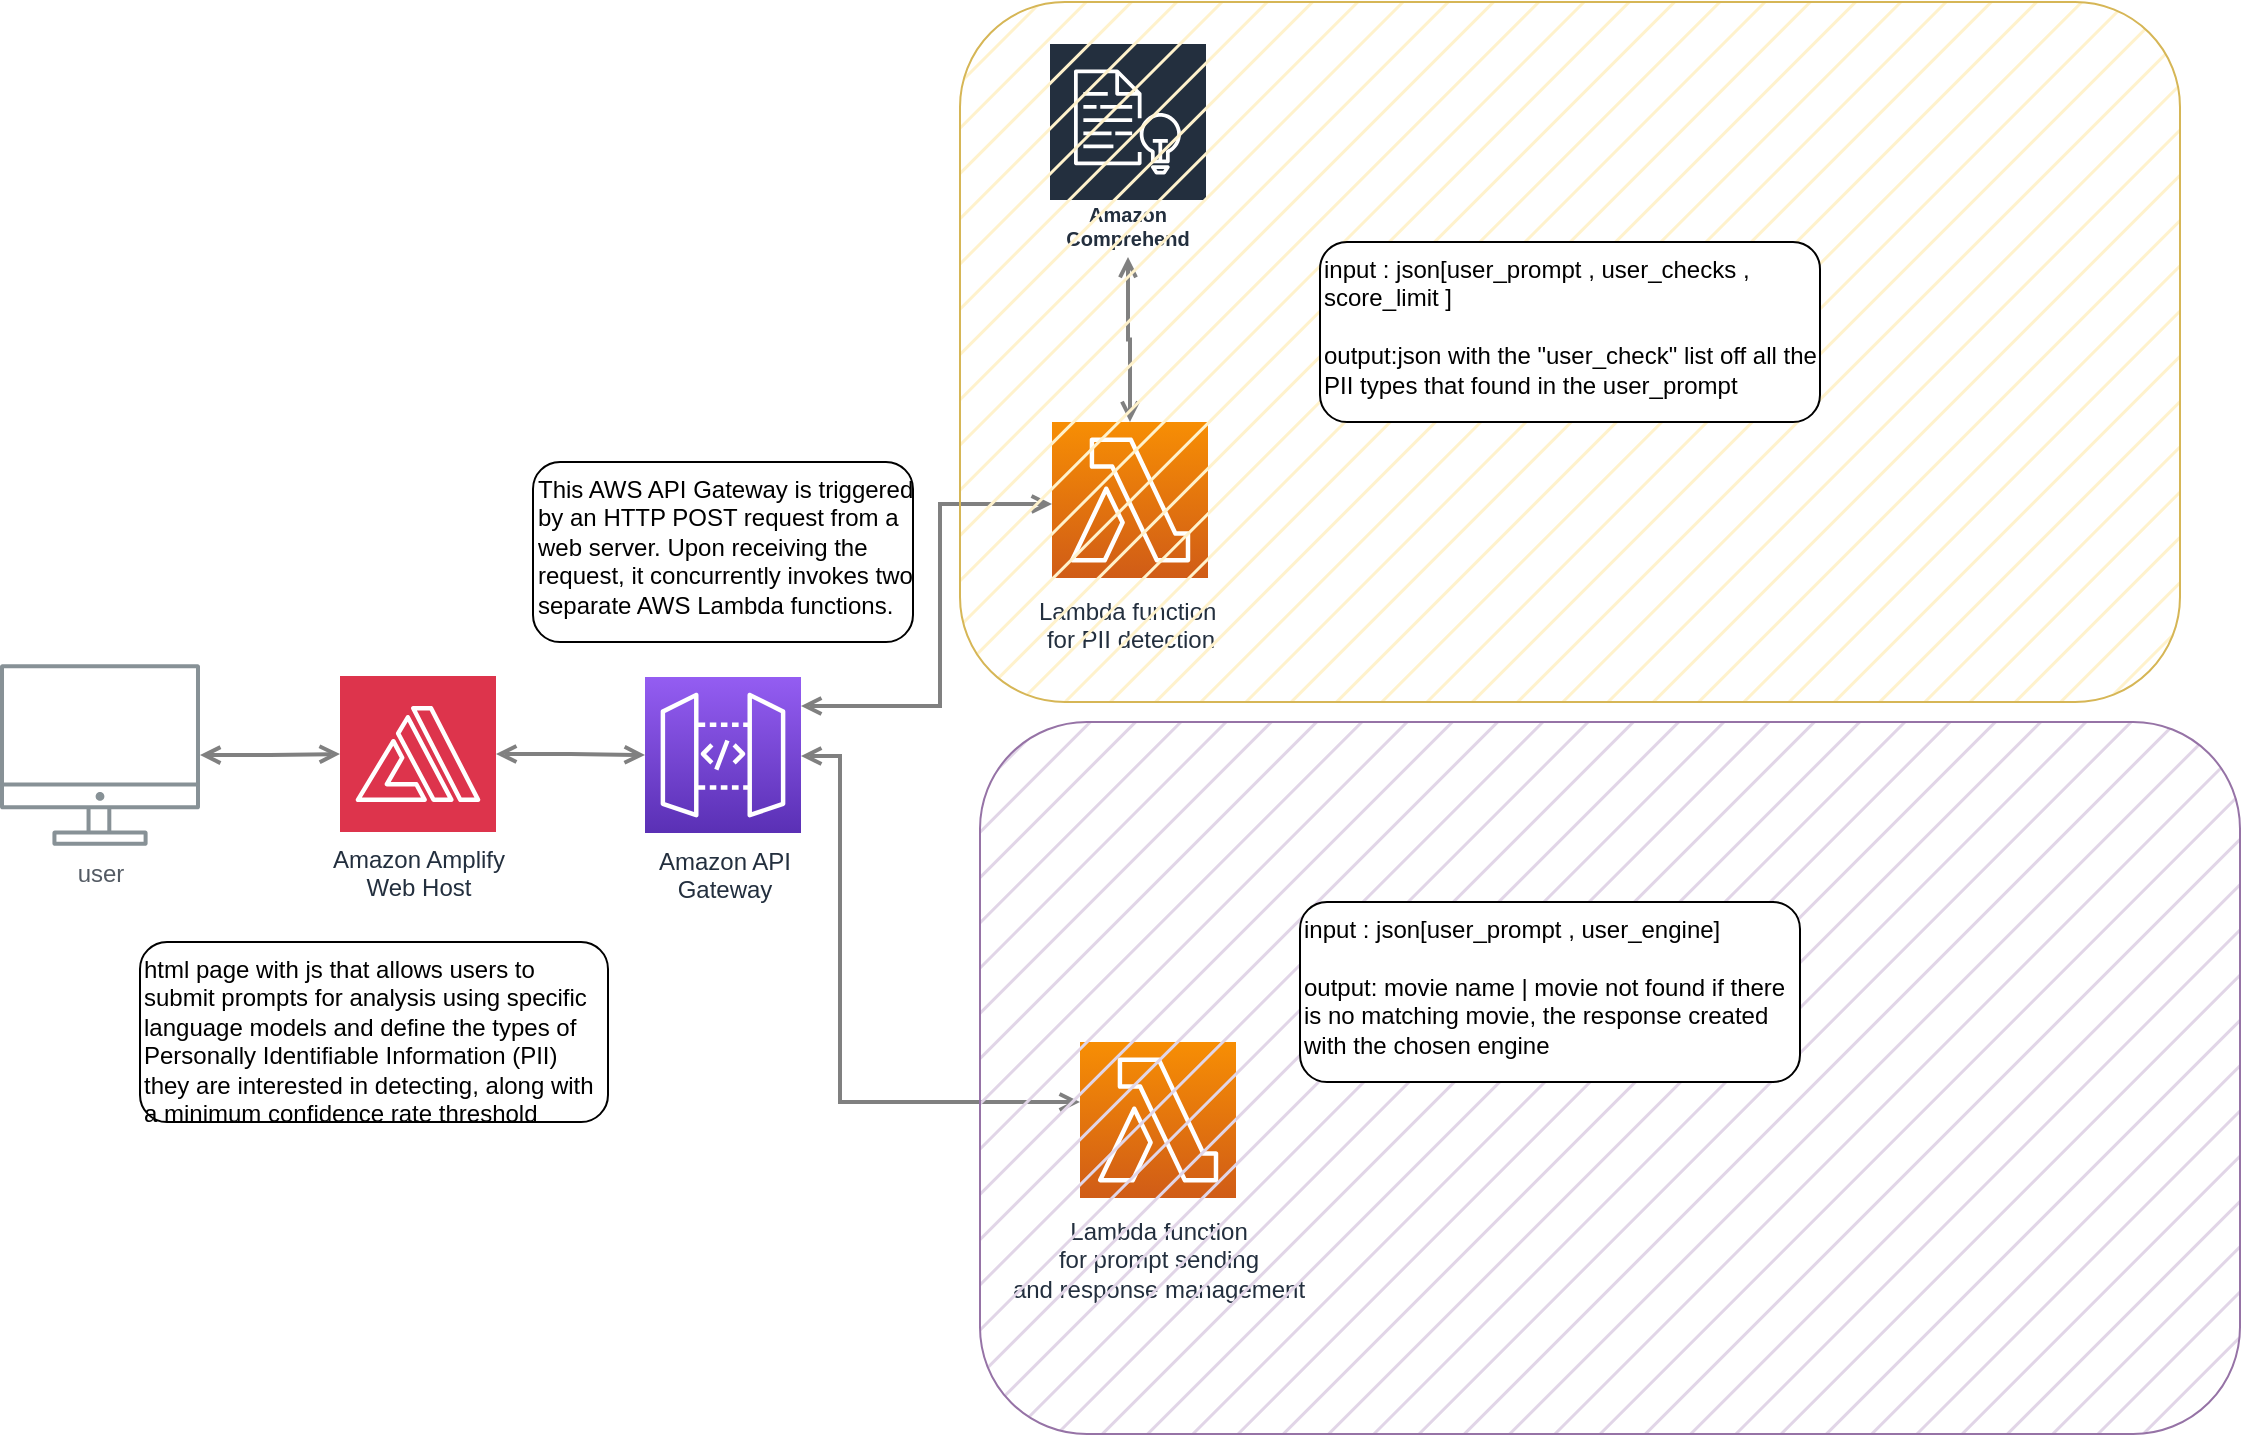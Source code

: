 <mxfile version="21.7.5" type="device">
  <diagram id="Ht1M8jgEwFfnCIfOTk4-" name="Page-1">
    <mxGraphModel dx="1134" dy="651" grid="1" gridSize="10" guides="1" tooltips="1" connect="1" arrows="1" fold="1" page="1" pageScale="1" pageWidth="1169" pageHeight="827" math="0" shadow="0">
      <root>
        <mxCell id="0" />
        <mxCell id="1" parent="0" />
        <mxCell id="UEzPUAAOIrF-is8g5C7q-128" style="edgeStyle=orthogonalEdgeStyle;rounded=0;orthogonalLoop=1;jettySize=auto;html=1;startArrow=open;startFill=0;endArrow=open;endFill=0;strokeWidth=2;strokeColor=#808080;" parent="1" source="PbVML9ZY6DW8PaRyk6rc-2" target="UEzPUAAOIrF-is8g5C7q-114" edge="1">
          <mxGeometry relative="1" as="geometry">
            <Array as="points" />
            <mxPoint x="220" y="380" as="sourcePoint" />
            <mxPoint x="330" y="374" as="targetPoint" />
          </mxGeometry>
        </mxCell>
        <mxCell id="UEzPUAAOIrF-is8g5C7q-126" style="edgeStyle=orthogonalEdgeStyle;rounded=0;orthogonalLoop=1;jettySize=auto;html=1;startArrow=open;startFill=0;endArrow=open;endFill=0;strokeWidth=2;strokeColor=#808080;" parent="1" source="PbVML9ZY6DW8PaRyk6rc-9" target="UEzPUAAOIrF-is8g5C7q-114" edge="1">
          <mxGeometry relative="1" as="geometry">
            <mxPoint x="440" y="380" as="targetPoint" />
            <Array as="points">
              <mxPoint x="440" y="550" />
              <mxPoint x="440" y="377" />
            </Array>
          </mxGeometry>
        </mxCell>
        <mxCell id="UEzPUAAOIrF-is8g5C7q-141" style="edgeStyle=orthogonalEdgeStyle;rounded=0;orthogonalLoop=1;jettySize=auto;html=1;startArrow=open;startFill=0;endArrow=open;endFill=0;strokeWidth=2;strokeColor=#808080;" parent="1" source="UEzPUAAOIrF-is8g5C7q-113" target="UEzPUAAOIrF-is8g5C7q-114" edge="1">
          <mxGeometry relative="1" as="geometry">
            <mxPoint x="500.5" y="260.224" as="sourcePoint" />
            <mxPoint x="418.466" y="347.5" as="targetPoint" />
            <Array as="points">
              <mxPoint x="490" y="251" />
              <mxPoint x="490" y="352" />
            </Array>
          </mxGeometry>
        </mxCell>
        <mxCell id="UEzPUAAOIrF-is8g5C7q-109" value="user" style="outlineConnect=0;gradientColor=none;fontColor=#545B64;strokeColor=none;fillColor=#879196;dashed=0;verticalLabelPosition=bottom;verticalAlign=top;align=center;html=1;fontSize=12;fontStyle=0;aspect=fixed;shape=mxgraph.aws4.illustration_desktop;pointerEvents=1;labelBackgroundColor=#ffffff;" parent="1" vertex="1">
          <mxGeometry x="20" y="331" width="100" height="91" as="geometry" />
        </mxCell>
        <mxCell id="UEzPUAAOIrF-is8g5C7q-113" value="Lambda function&amp;nbsp;&lt;br&gt;for PII detection" style="outlineConnect=0;fontColor=#232F3E;gradientColor=#F78E04;gradientDirection=north;fillColor=#D05C17;strokeColor=#ffffff;dashed=0;verticalLabelPosition=bottom;verticalAlign=top;align=center;html=1;fontSize=12;fontStyle=0;aspect=fixed;shape=mxgraph.aws4.resourceIcon;resIcon=mxgraph.aws4.lambda;labelBackgroundColor=#ffffff;spacingTop=3;" parent="1" vertex="1">
          <mxGeometry x="546" y="210" width="78" height="78" as="geometry" />
        </mxCell>
        <mxCell id="UEzPUAAOIrF-is8g5C7q-114" value="Amazon API&lt;br&gt;Gateway&lt;br&gt;" style="outlineConnect=0;fontColor=#232F3E;gradientColor=#945DF2;gradientDirection=north;fillColor=#5A30B5;strokeColor=#ffffff;dashed=0;verticalLabelPosition=bottom;verticalAlign=top;align=center;html=1;fontSize=12;fontStyle=0;aspect=fixed;shape=mxgraph.aws4.resourceIcon;resIcon=mxgraph.aws4.api_gateway;labelBackgroundColor=#ffffff;" parent="1" vertex="1">
          <mxGeometry x="342.5" y="337.5" width="78" height="78" as="geometry" />
        </mxCell>
        <mxCell id="PbVML9ZY6DW8PaRyk6rc-3" value="" style="edgeStyle=orthogonalEdgeStyle;rounded=0;orthogonalLoop=1;jettySize=auto;html=1;startArrow=open;startFill=0;endArrow=open;endFill=0;strokeWidth=2;strokeColor=#808080;" edge="1" parent="1" source="UEzPUAAOIrF-is8g5C7q-109" target="PbVML9ZY6DW8PaRyk6rc-2">
          <mxGeometry relative="1" as="geometry">
            <Array as="points" />
            <mxPoint x="120" y="377" as="sourcePoint" />
            <mxPoint x="343" y="377" as="targetPoint" />
          </mxGeometry>
        </mxCell>
        <mxCell id="PbVML9ZY6DW8PaRyk6rc-2" value="Amazon Amplify&lt;br&gt;Web Host" style="sketch=0;points=[[0,0,0],[0.25,0,0],[0.5,0,0],[0.75,0,0],[1,0,0],[0,1,0],[0.25,1,0],[0.5,1,0],[0.75,1,0],[1,1,0],[0,0.25,0],[0,0.5,0],[0,0.75,0],[1,0.25,0],[1,0.5,0],[1,0.75,0]];outlineConnect=0;fontColor=#232F3E;fillColor=#DD344C;strokeColor=#ffffff;dashed=0;verticalLabelPosition=bottom;verticalAlign=top;align=center;html=1;fontSize=12;fontStyle=0;aspect=fixed;shape=mxgraph.aws4.resourceIcon;resIcon=mxgraph.aws4.amplify;" vertex="1" parent="1">
          <mxGeometry x="190" y="337" width="78" height="78" as="geometry" />
        </mxCell>
        <mxCell id="PbVML9ZY6DW8PaRyk6rc-11" value="" style="edgeStyle=orthogonalEdgeStyle;rounded=0;orthogonalLoop=1;jettySize=auto;html=1;endArrow=open;endFill=0;startArrow=open;startFill=0;strokeColor=#808080;strokeWidth=2;" edge="1" parent="1" source="PbVML9ZY6DW8PaRyk6rc-7" target="UEzPUAAOIrF-is8g5C7q-113">
          <mxGeometry relative="1" as="geometry" />
        </mxCell>
        <mxCell id="PbVML9ZY6DW8PaRyk6rc-7" value="Amazon Comprehend" style="sketch=0;outlineConnect=0;fontColor=#232F3E;gradientColor=none;strokeColor=#ffffff;fillColor=#232F3E;dashed=0;verticalLabelPosition=middle;verticalAlign=bottom;align=center;html=1;whiteSpace=wrap;fontSize=10;fontStyle=1;spacing=3;shape=mxgraph.aws4.productIcon;prIcon=mxgraph.aws4.comprehend;" vertex="1" parent="1">
          <mxGeometry x="544" y="20" width="80" height="107.5" as="geometry" />
        </mxCell>
        <mxCell id="PbVML9ZY6DW8PaRyk6rc-9" value="Lambda function&lt;br&gt;for prompt sending&lt;br&gt;and response management" style="outlineConnect=0;fontColor=#232F3E;gradientColor=#F78E04;gradientDirection=north;fillColor=#D05C17;strokeColor=#ffffff;dashed=0;verticalLabelPosition=bottom;verticalAlign=top;align=center;html=1;fontSize=12;fontStyle=0;aspect=fixed;shape=mxgraph.aws4.resourceIcon;resIcon=mxgraph.aws4.lambda;labelBackgroundColor=#ffffff;spacingTop=3;" vertex="1" parent="1">
          <mxGeometry x="560" y="520" width="78" height="78" as="geometry" />
        </mxCell>
        <mxCell id="PbVML9ZY6DW8PaRyk6rc-12" value="" style="rounded=1;whiteSpace=wrap;html=1;fillColor=#fff2cc;strokeColor=#d6b656;fillStyle=hatch;" vertex="1" parent="1">
          <mxGeometry x="500" width="610" height="350" as="geometry" />
        </mxCell>
        <mxCell id="PbVML9ZY6DW8PaRyk6rc-13" value="" style="rounded=1;whiteSpace=wrap;html=1;fillColor=#e1d5e7;fillStyle=hatch;strokeColor=#9673a6;" vertex="1" parent="1">
          <mxGeometry x="510" y="360" width="630" height="356" as="geometry" />
        </mxCell>
        <mxCell id="PbVML9ZY6DW8PaRyk6rc-15" value="input : json[user_prompt , user_checks , score_limit ]&lt;br&gt;&lt;br&gt;output:json with the &quot;user_check&quot; list off all the PII types that found in the user_prompt" style="rounded=1;whiteSpace=wrap;html=1;align=left;verticalAlign=top;" vertex="1" parent="1">
          <mxGeometry x="680" y="120" width="250" height="90" as="geometry" />
        </mxCell>
        <mxCell id="PbVML9ZY6DW8PaRyk6rc-16" value="input : json[user_prompt , user_engine]&lt;br&gt;&lt;br&gt;output: movie name | movie not found if there is no matching movie, the response created with the chosen engine" style="rounded=1;whiteSpace=wrap;html=1;align=left;verticalAlign=top;" vertex="1" parent="1">
          <mxGeometry x="670" y="450" width="250" height="90" as="geometry" />
        </mxCell>
        <mxCell id="PbVML9ZY6DW8PaRyk6rc-17" value="This AWS API Gateway is triggered by an HTTP POST request from a web server. Upon receiving the request, it concurrently invokes two separate AWS Lambda functions." style="rounded=1;whiteSpace=wrap;html=1;align=left;verticalAlign=top;" vertex="1" parent="1">
          <mxGeometry x="286.5" y="230" width="190" height="90" as="geometry" />
        </mxCell>
        <mxCell id="PbVML9ZY6DW8PaRyk6rc-19" value="html page with js that allows users to submit prompts for analysis using specific language models and define the types of Personally Identifiable Information (PII) they are interested in detecting, along with a minimum confidence rate threshold" style="rounded=1;whiteSpace=wrap;html=1;align=left;verticalAlign=top;" vertex="1" parent="1">
          <mxGeometry x="90" y="470" width="234" height="90" as="geometry" />
        </mxCell>
      </root>
    </mxGraphModel>
  </diagram>
</mxfile>
